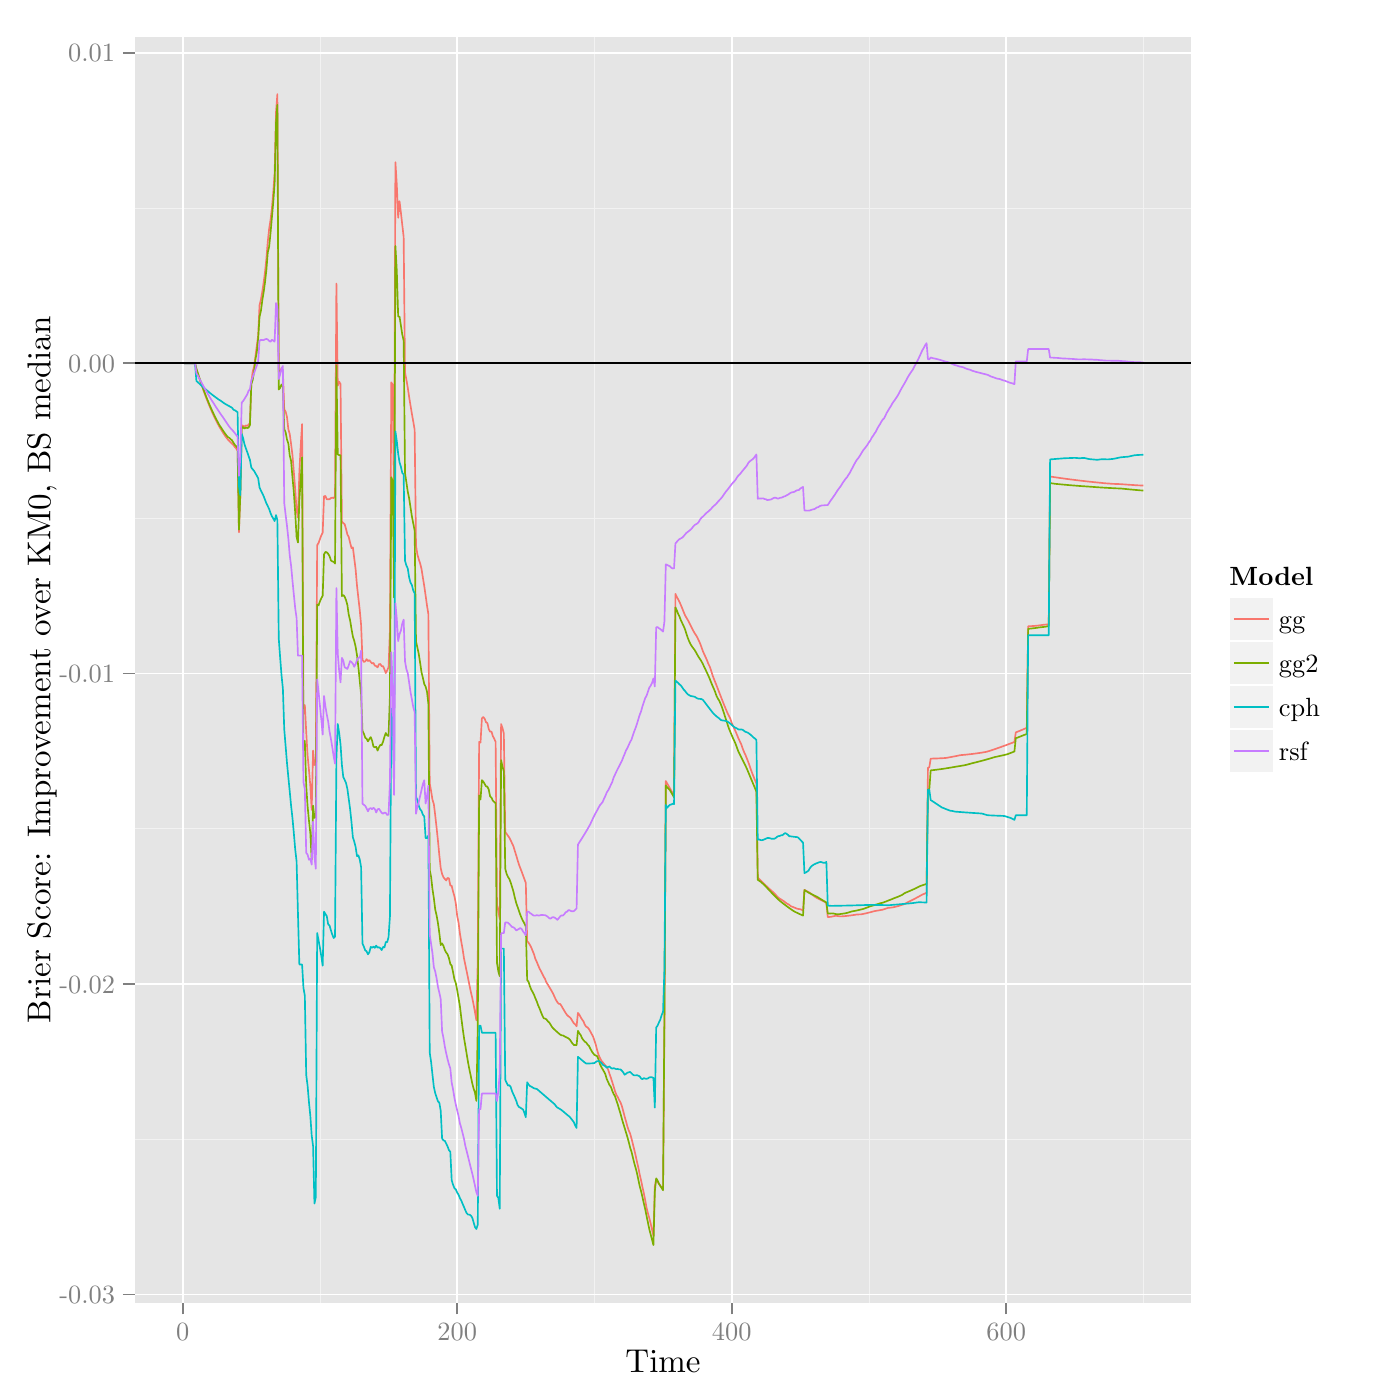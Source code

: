 % Created by tikzDevice version 0.8.1 on 2015-01-31 18:06:35
% !TEX encoding = UTF-8 Unicode
\documentclass[11pt]{memoir}
\nonstopmode

\usepackage{tikz}

\usepackage[active,tightpage,psfixbb]{preview}

\PreviewEnvironment{pgfpicture}

\setlength\PreviewBorder{0pt}

\usepackage{amsmath}
\newcommand{\SweaveOpts}[1]{}  % do not interfere with LaTeX
\newcommand{\SweaveInput}[1]{} % because they are not real TeX commands
\newcommand{\Sexpr}[1]{}       % will only be parsed by R


\usepackage{geometry}
\usepackage{amsmath}
\usepackage{lscape}
\geometry{verbose,tmargin=2.5cm,bmargin=2.5cm,lmargin=2.5cm,rmargin=2.5cm}


\begin{document}

\begin{tikzpicture}[x=1pt,y=1pt]
\definecolor{fillColor}{RGB}{255,255,255}
\path[use as bounding box,fill=fillColor,fill opacity=0.00] (0,0) rectangle (505.89,505.89);
\begin{scope}
\path[clip] (  0.00,  0.00) rectangle (505.89,505.89);
\definecolor{drawColor}{RGB}{255,255,255}
\definecolor{fillColor}{RGB}{255,255,255}

\path[draw=drawColor,line width= 0.6pt,line join=round,line cap=round,fill=fillColor] (  0.00,  0.00) rectangle (505.89,505.89);
\end{scope}
\begin{scope}
\path[clip] ( 48.65, 35.17) rectangle (430.54,492.64);
\definecolor{fillColor}{gray}{0.90}

\path[fill=fillColor] ( 48.65, 35.17) rectangle (430.54,492.64);
\definecolor{drawColor}{gray}{0.95}

\path[draw=drawColor,line width= 0.3pt,line join=round] ( 48.65, 94.23) --
	(430.54, 94.23);

\path[draw=drawColor,line width= 0.3pt,line join=round] ( 48.65,206.39) --
	(430.54,206.39);

\path[draw=drawColor,line width= 0.3pt,line join=round] ( 48.65,318.56) --
	(430.54,318.56);

\path[draw=drawColor,line width= 0.3pt,line join=round] ( 48.65,430.72) --
	(430.54,430.72);

\path[draw=drawColor,line width= 0.3pt,line join=round] (115.61, 35.17) --
	(115.61,492.64);

\path[draw=drawColor,line width= 0.3pt,line join=round] (214.80, 35.17) --
	(214.80,492.64);

\path[draw=drawColor,line width= 0.3pt,line join=round] (313.99, 35.17) --
	(313.99,492.64);

\path[draw=drawColor,line width= 0.3pt,line join=round] (413.18, 35.17) --
	(413.18,492.64);
\definecolor{drawColor}{RGB}{255,255,255}

\path[draw=drawColor,line width= 0.6pt,line join=round] ( 48.65, 38.14) --
	(430.54, 38.14);

\path[draw=drawColor,line width= 0.6pt,line join=round] ( 48.65,150.31) --
	(430.54,150.31);

\path[draw=drawColor,line width= 0.6pt,line join=round] ( 48.65,262.48) --
	(430.54,262.48);

\path[draw=drawColor,line width= 0.6pt,line join=round] ( 48.65,374.64) --
	(430.54,374.64);

\path[draw=drawColor,line width= 0.6pt,line join=round] ( 48.65,486.81) --
	(430.54,486.81);

\path[draw=drawColor,line width= 0.6pt,line join=round] ( 66.01, 35.17) --
	( 66.01,492.64);

\path[draw=drawColor,line width= 0.6pt,line join=round] (165.20, 35.17) --
	(165.20,492.64);

\path[draw=drawColor,line width= 0.6pt,line join=round] (264.39, 35.17) --
	(264.39,492.64);

\path[draw=drawColor,line width= 0.6pt,line join=round] (363.58, 35.17) --
	(363.58,492.64);
\definecolor{drawColor}{RGB}{248,118,109}

\path[draw=drawColor,line width= 0.6pt,line join=round] ( 66.51,374.64) --
	( 67.00,374.64) --
	( 67.50,374.64) --
	( 67.99,374.64) --
	( 68.49,374.64) --
	( 68.99,374.64) --
	( 69.48,374.64) --
	( 69.98,374.64) --
	( 70.47,374.64) --
	( 70.97,372.54) --
	( 71.47,370.96) --
	( 71.96,369.42) --
	( 72.46,367.91) --
	( 72.95,366.45) --
	( 73.45,365.03) --
	( 73.95,363.65) --
	( 74.44,362.33) --
	( 74.94,361.05) --
	( 75.43,359.82) --
	( 75.93,358.63) --
	( 76.43,357.46) --
	( 76.92,356.35) --
	( 77.42,355.30) --
	( 77.91,354.28) --
	( 78.41,353.30) --
	( 78.91,352.36) --
	( 79.40,351.46) --
	( 79.90,350.68) --
	( 80.39,349.84) --
	( 80.89,349.05) --
	( 81.39,348.33) --
	( 81.88,347.65) --
	( 82.38,347.02) --
	( 82.87,346.53) --
	( 83.37,346.00) --
	( 83.86,345.52) --
	( 84.36,345.08) --
	( 84.86,344.32) --
	( 85.35,343.82) --
	( 85.85,343.01) --
	( 86.34,313.56) --
	( 86.84,327.14) --
	( 87.34,352.24) --
	( 87.83,352.00) --
	( 88.33,351.75) --
	( 88.82,352.14) --
	( 89.32,351.99) --
	( 89.82,352.42) --
	( 90.31,353.02) --
	( 90.81,367.42) --
	( 91.30,371.58) --
	( 91.80,373.37) --
	( 92.30,377.02) --
	( 92.79,380.90) --
	( 93.29,384.64) --
	( 93.78,395.58) --
	( 94.28,397.61) --
	( 94.78,400.52) --
	( 95.27,403.79) --
	( 95.77,407.64) --
	( 96.26,412.41) --
	( 96.76,418.53) --
	( 97.26,423.25) --
	( 97.75,426.37) --
	( 98.25,430.63) --
	( 98.74,436.37) --
	( 99.24,443.32) --
	( 99.74,465.47) --
	(100.23,471.85) --
	(100.73,371.43) --
	(101.22,371.32) --
	(101.72,372.96) --
	(102.22,371.86) --
	(102.71,357.94) --
	(103.21,357.16) --
	(103.70,355.23) --
	(104.20,350.76) --
	(104.69,349.06) --
	(105.19,345.41) --
	(105.69,341.35) --
	(106.18,335.24) --
	(106.68,328.88) --
	(107.17,321.51) --
	(107.67,318.86) --
	(108.17,335.19) --
	(108.66,344.79) --
	(109.16,352.65) --
	(109.65,247.95) --
	(110.15,251.13) --
	(110.65,241.43) --
	(111.14,232.93) --
	(111.64,227.73) --
	(112.13,221.98) --
	(112.63,213.23) --
	(113.13,234.67) --
	(113.62,229.46) --
	(114.12,229.65) --
	(114.61,308.89) --
	(115.11,309.70) --
	(115.61,311.07) --
	(116.10,312.46) --
	(116.60,313.43) --
	(117.09,326.58) --
	(117.59,326.66) --
	(118.09,325.44) --
	(118.58,325.46) --
	(119.08,325.49) --
	(119.57,325.91) --
	(120.07,326.06) --
	(120.57,325.89) --
	(121.06,326.61) --
	(121.56,403.44) --
	(122.05,366.52) --
	(122.55,367.98) --
	(123.05,367.11) --
	(123.54,317.47) --
	(124.04,316.84) --
	(124.53,316.51) --
	(125.03,314.77) --
	(125.52,312.77) --
	(126.02,311.85) --
	(126.52,309.75) --
	(127.01,307.86) --
	(127.51,308.07) --
	(128.00,304.15) --
	(128.50,300.16) --
	(129.00,294.24) --
	(129.49,289.88) --
	(129.99,285.44) --
	(130.48,280.13) --
	(130.98,267.51) --
	(131.48,266.68) --
	(131.97,266.90) --
	(132.47,267.70) --
	(132.96,267.00) --
	(133.46,267.35) --
	(133.96,266.68) --
	(134.45,266.14) --
	(134.95,266.33) --
	(135.44,265.39) --
	(135.94,265.18) --
	(136.44,264.73) --
	(136.93,265.85) --
	(137.43,265.96) --
	(137.92,265.14) --
	(138.42,265.17) --
	(138.92,264.00) --
	(139.41,262.68) --
	(139.91,263.64) --
	(140.40,264.79) --
	(140.90,278.09) --
	(141.40,367.73) --
	(141.89,366.84) --
	(142.39,322.63) --
	(142.88,447.27) --
	(143.38,439.17) --
	(143.88,427.20) --
	(144.37,433.18) --
	(144.87,429.04) --
	(145.36,424.66) --
	(145.86,420.30) --
	(146.35,371.28) --
	(146.85,368.67) --
	(147.35,365.81) --
	(147.84,362.41) --
	(148.34,359.35) --
	(148.83,356.38) --
	(149.33,353.58) --
	(149.83,350.57) --
	(150.32,308.73) --
	(150.82,305.57) --
	(151.31,303.82) --
	(151.81,302.30) --
	(152.31,300.31) --
	(152.80,297.21) --
	(153.30,294.12) --
	(153.79,290.74) --
	(154.29,287.10) --
	(154.79,283.98) --
	(155.28,222.84) --
	(155.78,220.01) --
	(156.27,216.92) --
	(156.77,215.34) --
	(157.27,211.25) --
	(157.76,206.82) --
	(158.26,202.02) --
	(158.75,196.83) --
	(159.25,192.22) --
	(159.75,190.06) --
	(160.24,188.91) --
	(160.74,188.27) --
	(161.23,187.73) --
	(161.73,188.65) --
	(162.23,188.45) --
	(162.72,185.89) --
	(163.22,185.80) --
	(163.71,183.73) --
	(164.21,181.98) --
	(164.71,179.43) --
	(165.20,174.92) --
	(165.70,172.49) --
	(166.19,168.55) --
	(166.69,165.57) --
	(167.18,162.82) --
	(167.68,159.47) --
	(168.18,157.10) --
	(168.67,154.69) --
	(169.17,152.25) --
	(169.66,149.78) --
	(170.16,147.35) --
	(170.66,145.26) --
	(171.15,142.80) --
	(171.65,140.03) --
	(172.14,137.22) --
	(172.64,158.93) --
	(173.14,237.81) --
	(173.63,237.53) --
	(174.13,246.29) --
	(174.62,246.77) --
	(175.12,246.20) --
	(175.62,244.92) --
	(176.11,244.63) --
	(176.61,242.40) --
	(177.10,241.51) --
	(177.60,241.51) --
	(178.10,239.86) --
	(178.59,238.97) --
	(179.09,237.81) --
	(179.58,179.10) --
	(180.08,176.52) --
	(180.58,173.83) --
	(181.07,244.25) --
	(181.57,242.80) --
	(182.06,240.86) --
	(182.56,205.26) --
	(183.06,204.59) --
	(183.55,203.90) --
	(184.05,203.20) --
	(184.54,202.20) --
	(185.04,201.14) --
	(185.54,200.06) --
	(186.03,198.39) --
	(186.53,196.81) --
	(187.02,195.11) --
	(187.52,193.49) --
	(188.01,192.20) --
	(188.51,190.90) --
	(189.01,189.53) --
	(189.50,188.20) --
	(190.00,186.84) --
	(190.49,165.82) --
	(190.99,165.25) --
	(191.49,164.44) --
	(191.98,163.47) --
	(192.48,162.26) --
	(192.97,161.03) --
	(193.47,159.33) --
	(193.97,158.31) --
	(194.46,157.08) --
	(194.96,155.91) --
	(195.45,154.99) --
	(195.95,154.02) --
	(196.45,152.98) --
	(196.94,152.17) --
	(197.44,150.87) --
	(197.93,150.17) --
	(198.43,149.29) --
	(198.93,148.47) --
	(199.42,147.63) --
	(199.92,146.72) --
	(200.41,145.59) --
	(200.91,144.56) --
	(201.41,143.72) --
	(201.90,143.18) --
	(202.40,143.12) --
	(202.89,142.40) --
	(203.39,141.52) --
	(203.89,140.68) --
	(204.38,139.87) --
	(204.88,139.14) --
	(205.37,138.69) --
	(205.87,138.30) --
	(206.37,137.78) --
	(206.86,136.88) --
	(207.36,136.12) --
	(207.85,135.73) --
	(208.35,135.06) --
	(208.84,139.88) --
	(209.34,139.25) --
	(209.84,138.29) --
	(210.33,137.49) --
	(210.83,136.83) --
	(211.32,135.62) --
	(211.82,134.90) --
	(212.32,134.62) --
	(212.81,134.04) --
	(213.31,133.16) --
	(213.80,132.26) --
	(214.30,131.33) --
	(214.80,129.86) --
	(215.29,128.36) --
	(215.79,126.36) --
	(216.28,124.73) --
	(216.78,123.61) --
	(217.28,122.63) --
	(217.77,122.05) --
	(218.27,121.45) --
	(218.76,120.82) --
	(219.26,120.42) --
	(219.76,119.33) --
	(220.25,117.81) --
	(220.75,116.42) --
	(221.24,114.88) --
	(221.74,113.26) --
	(222.24,111.56) --
	(222.73,110.24) --
	(223.23,109.45) --
	(223.72,108.41) --
	(224.22,107.52) --
	(224.72,106.17) --
	(225.21,104.38) --
	(225.71,102.41) --
	(226.20,100.72) --
	(226.70, 98.86) --
	(227.20, 97.39) --
	(227.69, 96.26) --
	(228.19, 94.49) --
	(228.68, 92.50) --
	(229.18, 90.49) --
	(229.67, 88.42) --
	(230.17, 86.06) --
	(230.67, 83.97) --
	(231.16, 81.42) --
	(231.66, 79.30) --
	(232.15, 76.94) --
	(232.65, 74.71) --
	(233.15, 72.15) --
	(233.64, 69.40) --
	(234.14, 67.42) --
	(234.63, 65.69) --
	(235.13, 63.73) --
	(235.63, 61.47) --
	(236.12, 59.27) --
	(236.62, 77.19) --
	(237.11, 79.67) --
	(237.61, 78.87) --
	(238.11, 78.10) --
	(238.60, 77.43) --
	(239.10, 76.75) --
	(239.59, 76.04) --
	(240.09,134.70) --
	(240.59,223.66) --
	(241.08,222.79) --
	(241.58,221.92) --
	(242.07,221.05) --
	(242.57,220.17) --
	(243.07,219.30) --
	(243.56,218.46) --
	(244.06,291.27) --
	(244.55,290.23) --
	(245.05,289.31) --
	(245.55,288.36) --
	(246.04,287.22) --
	(246.54,286.01) --
	(247.03,284.77) --
	(247.53,283.56) --
	(248.02,282.70) --
	(248.52,281.88) --
	(249.02,280.92) --
	(249.51,279.95) --
	(250.01,278.98) --
	(250.50,278.00) --
	(251.00,277.11) --
	(251.50,276.36) --
	(251.99,275.51) --
	(252.49,274.45) --
	(252.98,273.38) --
	(253.48,272.02) --
	(253.98,270.59) --
	(254.47,269.50) --
	(254.97,268.41) --
	(255.46,267.32) --
	(255.96,266.01) --
	(256.46,265.01) --
	(256.95,263.64) --
	(257.45,261.97) --
	(257.94,260.67) --
	(258.44,259.41) --
	(258.94,258.15) --
	(259.43,256.87) --
	(259.93,255.60) --
	(260.42,254.32) --
	(260.92,253.03) --
	(261.42,251.74) --
	(261.91,250.53) --
	(262.41,249.35) --
	(262.90,248.16) --
	(263.40,247.18) --
	(263.90,246.17) --
	(264.39,244.66) --
	(264.89,243.59) --
	(265.38,242.51) --
	(265.88,241.42) --
	(266.38,240.17) --
	(266.87,238.99) --
	(267.37,237.94) --
	(267.86,236.88) --
	(268.36,235.45) --
	(268.85,234.18) --
	(269.35,233.12) --
	(269.85,231.88) --
	(270.34,230.63) --
	(270.84,229.28) --
	(271.33,227.80) --
	(271.83,226.43) --
	(272.33,225.18) --
	(272.82,223.98) --
	(273.32,222.77) --
	(273.81,188.77) --
	(274.31,188.25) --
	(274.81,187.81) --
	(275.30,187.32) --
	(275.80,186.80) --
	(276.29,186.32) --
	(276.79,185.84) --
	(277.29,185.38) --
	(277.78,184.92) --
	(278.28,184.46) --
	(278.77,184.01) --
	(279.27,183.57) --
	(279.77,183.13) --
	(280.26,182.58) --
	(280.76,182.03) --
	(281.25,181.50) --
	(281.75,181.18) --
	(282.25,180.86) --
	(282.74,180.54) --
	(283.24,180.23) --
	(283.73,179.84) --
	(284.23,179.46) --
	(284.73,179.20) --
	(285.22,178.91) --
	(285.72,178.46) --
	(286.21,178.26) --
	(286.71,178.07) --
	(287.21,177.87) --
	(287.70,177.67) --
	(288.20,177.48) --
	(288.69,177.42) --
	(289.19,177.34) --
	(289.68,177.13) --
	(290.18,176.92) --
	(290.68,184.33) --
	(291.17,184.07) --
	(291.67,183.81) --
	(292.16,183.56) --
	(292.66,183.24) --
	(293.16,182.86) --
	(293.65,182.49) --
	(294.15,182.12) --
	(294.64,181.75) --
	(295.14,181.43) --
	(295.64,181.18) --
	(296.13,180.94) --
	(296.63,180.69) --
	(297.12,180.45) --
	(297.62,180.21) --
	(298.12,179.92) --
	(298.61,179.63) --
	(299.11,174.55) --
	(299.60,174.55) --
	(300.10,174.58) --
	(300.60,174.68) --
	(301.09,174.79) --
	(301.59,174.90) --
	(302.08,174.99) --
	(302.58,174.90) --
	(303.08,174.82) --
	(303.57,174.74) --
	(304.07,174.75) --
	(304.56,174.79) --
	(305.06,174.83) --
	(305.56,174.88) --
	(306.05,174.93) --
	(306.55,174.99) --
	(307.04,175.05) --
	(307.54,175.12) --
	(308.04,175.19) --
	(308.53,175.26) --
	(309.03,175.33) --
	(309.52,175.42) --
	(310.02,175.44) --
	(310.51,175.47) --
	(311.01,175.49) --
	(311.51,175.55) --
	(312.00,175.66) --
	(312.50,175.77) --
	(312.99,175.88) --
	(313.49,176.00) --
	(313.99,176.13) --
	(314.48,176.25) --
	(314.98,176.38) --
	(315.47,176.52) --
	(315.97,176.66) --
	(316.47,176.74) --
	(316.96,176.82) --
	(317.46,176.90) --
	(317.95,176.99) --
	(318.45,177.08) --
	(318.95,177.17) --
	(319.44,177.32) --
	(319.94,177.49) --
	(320.43,177.66) --
	(320.93,177.82) --
	(321.43,177.87) --
	(321.92,177.93) --
	(322.42,177.99) --
	(322.91,178.07) --
	(323.41,178.20) --
	(323.91,178.32) --
	(324.40,178.45) --
	(324.90,178.58) --
	(325.39,178.73) --
	(325.89,178.90) --
	(326.39,179.06) --
	(326.88,179.23) --
	(327.38,179.49) --
	(327.87,179.79) --
	(328.37,180.03) --
	(328.87,180.27) --
	(329.36,180.52) --
	(329.86,180.77) --
	(330.35,181.03) --
	(330.85,181.29) --
	(331.34,181.56) --
	(331.84,181.83) --
	(332.34,182.10) --
	(332.83,182.38) --
	(333.33,182.64) --
	(333.82,182.84) --
	(334.32,183.06) --
	(334.82,183.29) --
	(335.31,228.42) --
	(335.81,228.67) --
	(336.30,231.76) --
	(336.80,231.77) --
	(337.30,231.78) --
	(337.79,231.79) --
	(338.29,231.81) --
	(338.78,231.83) --
	(339.28,231.85) --
	(339.78,231.88) --
	(340.27,231.90) --
	(340.77,231.93) --
	(341.26,231.96) --
	(341.76,232.00) --
	(342.26,232.08) --
	(342.75,232.17) --
	(343.25,232.26) --
	(343.74,232.35) --
	(344.24,232.45) --
	(344.74,232.54) --
	(345.23,232.64) --
	(345.73,232.74) --
	(346.22,232.84) --
	(346.72,232.95) --
	(347.22,233.03) --
	(347.71,233.07) --
	(348.21,233.12) --
	(348.70,233.16) --
	(349.20,233.21) --
	(349.70,233.26) --
	(350.19,233.32) --
	(350.69,233.37) --
	(351.18,233.43) --
	(351.68,233.49) --
	(352.17,233.56) --
	(352.67,233.62) --
	(353.17,233.69) --
	(353.66,233.76) --
	(354.16,233.84) --
	(354.65,233.91) --
	(355.15,233.99) --
	(355.65,234.08) --
	(356.14,234.16) --
	(356.64,234.27) --
	(357.13,234.42) --
	(357.63,234.58) --
	(358.13,234.75) --
	(358.62,234.91) --
	(359.12,235.07) --
	(359.61,235.24) --
	(360.11,235.41) --
	(360.61,235.58) --
	(361.10,235.75) --
	(361.60,235.93) --
	(362.09,236.11) --
	(362.59,236.29) --
	(363.09,236.47) --
	(363.58,236.65) --
	(364.08,236.84) --
	(364.57,237.02) --
	(365.07,237.21) --
	(365.57,237.40) --
	(366.06,237.58) --
	(366.56,237.75) --
	(367.05,241.23) --
	(367.55,241.43) --
	(368.05,241.63) --
	(368.54,241.83) --
	(369.04,242.04) --
	(369.53,242.25) --
	(370.03,242.46) --
	(370.53,242.67) --
	(371.02,242.88) --
	(371.52,279.56) --
	(372.01,279.59) --
	(372.51,279.62) --
	(373.00,279.66) --
	(373.50,279.69) --
	(374.00,279.73) --
	(374.49,279.77) --
	(374.99,279.83) --
	(375.48,279.90) --
	(375.98,279.97) --
	(376.48,280.04) --
	(376.97,280.11) --
	(377.47,280.16) --
	(377.96,280.21) --
	(378.46,280.26) --
	(378.96,280.31) --
	(379.45,333.70) --
	(379.95,333.62) --
	(380.44,333.55) --
	(380.94,333.47) --
	(381.44,333.40) --
	(381.93,333.33) --
	(382.43,333.26) --
	(382.92,333.18) --
	(383.42,333.11) --
	(383.92,333.05) --
	(384.41,332.98) --
	(384.91,332.91) --
	(385.40,332.84) --
	(385.90,332.77) --
	(386.40,332.71) --
	(386.89,332.64) --
	(387.39,332.58) --
	(387.88,332.52) --
	(388.38,332.45) --
	(388.88,332.39) --
	(389.37,332.33) --
	(389.87,332.27) --
	(390.36,332.21) --
	(390.86,332.15) --
	(391.36,332.10) --
	(391.85,332.04) --
	(392.35,331.98) --
	(392.84,331.93) --
	(393.34,331.87) --
	(393.83,331.82) --
	(394.33,331.77) --
	(394.83,331.71) --
	(395.32,331.66) --
	(395.82,331.61) --
	(396.31,331.56) --
	(396.81,331.51) --
	(397.31,331.46) --
	(397.80,331.42) --
	(398.30,331.36) --
	(398.79,331.30) --
	(399.29,331.25) --
	(399.79,331.22) --
	(400.28,331.19) --
	(400.78,331.16) --
	(401.27,331.11) --
	(401.77,331.06) --
	(402.27,331.04) --
	(402.76,331.02) --
	(403.26,331.00) --
	(403.75,330.98) --
	(404.25,330.97) --
	(404.75,330.95) --
	(405.24,330.92) --
	(405.74,330.88) --
	(406.23,330.85) --
	(406.73,330.81) --
	(407.23,330.77) --
	(407.72,330.74) --
	(408.22,330.70) --
	(408.71,330.67) --
	(409.21,330.64) --
	(409.71,330.61) --
	(410.20,330.57) --
	(410.70,330.54) --
	(411.19,330.51) --
	(411.69,330.49) --
	(412.19,330.46) --
	(412.68,330.45) --
	(413.18,330.45);
\definecolor{drawColor}{RGB}{124,174,0}

\path[draw=drawColor,line width= 0.6pt,line join=round] ( 66.51,374.64) --
	( 67.00,374.64) --
	( 67.50,374.64) --
	( 67.99,374.64) --
	( 68.49,374.64) --
	( 68.99,374.64) --
	( 69.48,374.64) --
	( 69.98,374.64) --
	( 70.47,374.64) --
	( 70.97,372.66) --
	( 71.47,371.12) --
	( 71.96,369.62) --
	( 72.46,368.16) --
	( 72.95,366.74) --
	( 73.45,365.36) --
	( 73.95,364.03) --
	( 74.44,362.74) --
	( 74.94,361.49) --
	( 75.43,360.28) --
	( 75.93,359.11) --
	( 76.43,357.98) --
	( 76.92,356.90) --
	( 77.42,355.87) --
	( 77.91,354.87) --
	( 78.41,353.90) --
	( 78.91,352.96) --
	( 79.40,352.05) --
	( 79.90,351.36) --
	( 80.39,350.59) --
	( 80.89,349.85) --
	( 81.39,349.14) --
	( 81.88,348.48) --
	( 82.38,347.91) --
	( 82.87,347.67) --
	( 83.37,347.18) --
	( 83.86,346.73) --
	( 84.36,345.89) --
	( 84.86,345.13) --
	( 85.35,344.62) --
	( 85.85,344.11) --
	( 86.34,314.51) --
	( 86.84,327.21) --
	( 87.34,351.52) --
	( 87.83,351.51) --
	( 88.33,351.02) --
	( 88.82,351.35) --
	( 89.32,351.23) --
	( 89.82,351.35) --
	( 90.31,352.28) --
	( 90.81,367.07) --
	( 91.30,368.54) --
	( 91.80,371.50) --
	( 92.30,376.03) --
	( 92.79,378.56) --
	( 93.29,383.51) --
	( 93.78,391.39) --
	( 94.28,393.51) --
	( 94.78,397.33) --
	( 95.27,400.30) --
	( 95.77,403.92) --
	( 96.26,408.38) --
	( 96.76,414.65) --
	( 97.26,416.78) --
	( 97.75,421.60) --
	( 98.25,427.26) --
	( 98.74,432.78) --
	( 99.24,439.60) --
	( 99.74,461.59) --
	(100.23,468.01) --
	(100.73,365.13) --
	(101.22,365.71) --
	(101.72,366.95) --
	(102.22,366.11) --
	(102.71,350.80) --
	(103.21,349.72) --
	(103.70,347.08) --
	(104.20,345.59) --
	(104.69,341.35) --
	(105.19,339.26) --
	(105.69,333.38) --
	(106.18,328.00) --
	(106.68,320.50) --
	(107.17,311.88) --
	(107.67,309.84) --
	(108.17,325.07) --
	(108.66,332.54) --
	(109.16,340.65) --
	(109.65,234.81) --
	(110.15,238.21) --
	(110.65,221.97) --
	(111.14,214.66) --
	(111.64,209.42) --
	(112.13,204.87) --
	(112.63,195.24) --
	(113.13,214.77) --
	(113.62,210.36) --
	(114.12,210.61) --
	(114.61,287.43) --
	(115.11,287.12) --
	(115.61,288.60) --
	(116.10,289.72) --
	(116.60,290.61) --
	(117.09,305.55) --
	(117.59,306.44) --
	(118.09,306.30) --
	(118.58,305.76) --
	(119.08,304.91) --
	(119.57,303.40) --
	(120.07,303.00) --
	(120.57,302.91) --
	(121.06,302.24) --
	(121.56,373.84) --
	(122.05,341.65) --
	(122.55,341.45) --
	(123.05,341.38) --
	(123.54,290.49) --
	(124.04,290.85) --
	(124.53,290.31) --
	(125.03,289.04) --
	(125.52,287.30) --
	(126.02,283.72) --
	(126.52,281.70) --
	(127.01,278.64) --
	(127.51,275.89) --
	(128.00,274.35) --
	(128.50,272.21) --
	(129.00,269.11) --
	(129.49,264.90) --
	(129.99,259.93) --
	(130.48,255.05) --
	(130.98,241.70) --
	(131.48,240.79) --
	(131.97,239.29) --
	(132.47,238.95) --
	(132.96,237.98) --
	(133.46,238.83) --
	(133.96,239.54) --
	(134.45,238.28) --
	(134.95,236.11) --
	(135.44,235.83) --
	(135.94,236.04) --
	(136.44,234.65) --
	(136.93,235.88) --
	(137.43,236.70) --
	(137.92,236.64) --
	(138.42,237.87) --
	(138.92,239.69) --
	(139.41,241.01) --
	(139.91,240.14) --
	(140.40,239.94) --
	(140.90,254.53) --
	(141.40,333.43) --
	(141.89,332.07) --
	(142.39,289.94) --
	(142.88,417.01) --
	(143.38,408.03) --
	(143.88,391.53) --
	(144.37,391.46) --
	(144.87,388.23) --
	(145.36,385.01) --
	(145.86,382.77) --
	(146.35,334.93) --
	(146.85,331.59) --
	(147.35,328.18) --
	(147.84,325.84) --
	(148.34,322.52) --
	(148.83,319.34) --
	(149.33,316.73) --
	(149.83,314.17) --
	(150.32,274.13) --
	(150.82,271.90) --
	(151.31,269.60) --
	(151.81,266.41) --
	(152.31,262.98) --
	(152.80,260.99) --
	(153.30,258.75) --
	(153.79,257.79) --
	(154.29,255.97) --
	(154.79,251.52) --
	(155.28,191.48) --
	(155.78,189.01) --
	(156.27,184.62) --
	(156.77,181.33) --
	(157.27,177.22) --
	(157.76,175.12) --
	(158.26,172.29) --
	(158.75,168.74) --
	(159.25,164.38) --
	(159.75,164.98) --
	(160.24,164.09) --
	(160.74,162.61) --
	(161.23,161.69) --
	(161.73,161.02) --
	(162.23,159.65) --
	(162.72,157.56) --
	(163.22,156.94) --
	(163.71,154.58) --
	(164.21,152.00) --
	(164.71,150.63) --
	(165.20,148.09) --
	(165.70,145.22) --
	(166.19,142.25) --
	(166.69,138.12) --
	(167.18,134.32) --
	(167.68,130.77) --
	(168.18,127.80) --
	(168.67,124.79) --
	(169.17,121.75) --
	(169.66,119.26) --
	(170.16,116.84) --
	(170.66,114.38) --
	(171.15,112.48) --
	(171.65,110.95) --
	(172.14,108.06) --
	(172.64,134.86) --
	(173.14,218.47) --
	(173.63,216.97) --
	(174.13,223.97) --
	(174.62,223.46) --
	(175.12,222.63) --
	(175.62,221.72) --
	(176.11,221.65) --
	(176.61,220.56) --
	(177.10,218.11) --
	(177.60,217.63) --
	(178.10,216.56) --
	(178.59,216.11) --
	(179.09,215.65) --
	(179.58,157.99) --
	(180.08,154.81) --
	(180.58,153.13) --
	(181.07,231.23) --
	(181.57,228.84) --
	(182.06,227.17) --
	(182.56,192.01) --
	(183.06,190.12) --
	(183.55,189.04) --
	(184.05,188.26) --
	(184.54,186.96) --
	(185.04,185.36) --
	(185.54,183.68) --
	(186.03,181.52) --
	(186.53,179.63) --
	(187.02,178.21) --
	(187.52,176.78) --
	(188.01,175.33) --
	(188.51,174.09) --
	(189.01,173.06) --
	(189.50,172.19) --
	(190.00,171.14) --
	(190.49,151.79) --
	(190.99,151.11) --
	(191.49,149.50) --
	(191.98,148.26) --
	(192.48,147.40) --
	(192.97,146.43) --
	(193.47,145.14) --
	(193.97,144.00) --
	(194.46,142.61) --
	(194.96,141.49) --
	(195.45,140.22) --
	(195.95,138.97) --
	(196.45,137.96) --
	(196.94,137.83) --
	(197.44,137.57) --
	(197.93,136.87) --
	(198.43,136.43) --
	(198.93,135.68) --
	(199.42,134.87) --
	(199.92,134.26) --
	(200.41,133.80) --
	(200.91,133.35) --
	(201.41,132.90) --
	(201.90,132.47) --
	(202.40,132.04) --
	(202.89,131.79) --
	(203.39,131.73) --
	(203.89,131.46) --
	(204.38,131.20) --
	(204.88,130.94) --
	(205.37,130.69) --
	(205.87,130.27) --
	(206.37,129.55) --
	(206.86,128.83) --
	(207.36,128.30) --
	(207.85,128.25) --
	(208.35,128.21) --
	(208.84,133.41) --
	(209.34,132.49) --
	(209.84,131.87) --
	(210.33,130.73) --
	(210.83,130.04) --
	(211.32,129.48) --
	(211.82,129.16) --
	(212.32,128.43) --
	(212.81,127.97) --
	(213.31,126.98) --
	(213.80,126.05) --
	(214.30,125.31) --
	(214.80,124.72) --
	(215.29,124.49) --
	(215.79,124.23) --
	(216.28,123.06) --
	(216.78,121.41) --
	(217.28,120.35) --
	(217.77,119.51) --
	(218.27,118.64) --
	(218.76,117.65) --
	(219.26,115.96) --
	(219.76,114.88) --
	(220.25,113.79) --
	(220.75,113.14) --
	(221.24,111.72) --
	(221.74,110.56) --
	(222.24,109.76) --
	(222.73,108.26) --
	(223.23,106.80) --
	(223.72,105.08) --
	(224.22,103.45) --
	(224.72,101.58) --
	(225.21, 99.92) --
	(225.71, 98.32) --
	(226.20, 96.70) --
	(226.70, 95.05) --
	(227.20, 93.20) --
	(227.69, 91.25) --
	(228.19, 89.70) --
	(228.68, 87.68) --
	(229.18, 85.64) --
	(229.67, 83.92) --
	(230.17, 81.99) --
	(230.67, 79.58) --
	(231.16, 77.25) --
	(231.66, 75.42) --
	(232.15, 73.32) --
	(232.65, 71.04) --
	(233.15, 68.95) --
	(233.64, 66.43) --
	(234.14, 64.06) --
	(234.63, 61.69) --
	(235.13, 59.77) --
	(235.63, 57.88) --
	(236.12, 55.97) --
	(236.62, 75.41) --
	(237.11, 80.10) --
	(237.61, 79.32) --
	(238.11, 78.16) --
	(238.60, 77.38) --
	(239.10, 76.59) --
	(239.59, 75.80) --
	(240.09,139.67) --
	(240.59,222.06) --
	(241.08,221.39) --
	(241.58,220.88) --
	(242.07,220.36) --
	(242.57,219.50) --
	(243.07,218.64) --
	(243.56,217.78) --
	(244.06,286.41) --
	(244.55,285.37) --
	(245.05,284.04) --
	(245.55,283.05) --
	(246.04,281.73) --
	(246.54,280.69) --
	(247.03,279.68) --
	(247.53,278.47) --
	(248.02,276.95) --
	(248.52,275.42) --
	(249.02,274.17) --
	(249.51,273.13) --
	(250.01,272.35) --
	(250.50,271.67) --
	(251.00,271.00) --
	(251.50,270.15) --
	(251.99,269.26) --
	(252.49,268.39) --
	(252.98,267.68) --
	(253.48,266.90) --
	(253.98,265.93) --
	(254.47,264.89) --
	(254.97,263.85) --
	(255.46,262.80) --
	(255.96,261.75) --
	(256.46,260.60) --
	(256.95,259.31) --
	(257.45,258.11) --
	(257.94,257.02) --
	(258.44,255.78) --
	(258.94,254.35) --
	(259.43,253.39) --
	(259.93,252.62) --
	(260.42,251.50) --
	(260.92,250.25) --
	(261.42,248.73) --
	(261.91,247.21) --
	(262.41,245.68) --
	(262.90,244.15) --
	(263.40,242.62) --
	(263.90,241.43) --
	(264.39,240.26) --
	(264.89,239.09) --
	(265.38,238.05) --
	(265.88,236.92) --
	(266.38,235.46) --
	(266.87,234.17) --
	(267.37,233.19) --
	(267.86,232.21) --
	(268.36,231.22) --
	(268.85,230.23) --
	(269.35,229.23) --
	(269.85,228.18) --
	(270.34,227.00) --
	(270.84,225.81) --
	(271.33,224.62) --
	(271.83,223.43) --
	(272.33,222.23) --
	(272.82,221.03) --
	(273.32,219.82) --
	(273.81,187.97) --
	(274.31,187.65) --
	(274.81,187.32) --
	(275.30,186.87) --
	(275.80,186.45) --
	(276.29,186.02) --
	(276.79,185.47) --
	(277.29,184.93) --
	(277.78,184.40) --
	(278.28,183.88) --
	(278.77,183.36) --
	(279.27,182.85) --
	(279.77,182.35) --
	(280.26,181.85) --
	(280.76,181.36) --
	(281.25,180.87) --
	(281.75,180.40) --
	(282.25,180.00) --
	(282.74,179.61) --
	(283.24,179.23) --
	(283.73,178.85) --
	(284.23,178.48) --
	(284.73,178.11) --
	(285.22,177.75) --
	(285.72,177.40) --
	(286.21,177.05) --
	(286.71,176.71) --
	(287.21,176.43) --
	(287.70,176.19) --
	(288.20,175.95) --
	(288.69,175.72) --
	(289.19,175.49) --
	(289.68,175.27) --
	(290.18,175.05) --
	(290.68,184.28) --
	(291.17,183.96) --
	(291.67,183.64) --
	(292.16,183.34) --
	(292.66,183.08) --
	(293.16,182.83) --
	(293.65,182.59) --
	(294.15,182.35) --
	(294.64,182.11) --
	(295.14,181.88) --
	(295.64,181.57) --
	(296.13,181.26) --
	(296.63,180.96) --
	(297.12,180.66) --
	(297.62,180.36) --
	(298.12,180.07) --
	(298.61,179.78) --
	(299.11,175.83) --
	(299.60,175.80) --
	(300.10,175.81) --
	(300.60,175.83) --
	(301.09,175.81) --
	(301.59,175.69) --
	(302.08,175.58) --
	(302.58,175.52) --
	(303.08,175.54) --
	(303.57,175.59) --
	(304.07,175.66) --
	(304.56,175.74) --
	(305.06,175.81) --
	(305.56,175.89) --
	(306.05,176.00) --
	(306.55,176.15) --
	(307.04,176.31) --
	(307.54,176.47) --
	(308.04,176.59) --
	(308.53,176.68) --
	(309.03,176.76) --
	(309.52,176.86) --
	(310.02,176.98) --
	(310.51,177.09) --
	(311.01,177.22) --
	(311.51,177.34) --
	(312.00,177.47) --
	(312.50,177.64) --
	(312.99,177.83) --
	(313.49,178.02) --
	(313.99,178.21) --
	(314.48,178.41) --
	(314.98,178.55) --
	(315.47,178.69) --
	(315.97,178.83) --
	(316.47,178.98) --
	(316.96,179.14) --
	(317.46,179.30) --
	(317.95,179.47) --
	(318.45,179.59) --
	(318.95,179.68) --
	(319.44,179.87) --
	(319.94,180.06) --
	(320.43,180.26) --
	(320.93,180.46) --
	(321.43,180.64) --
	(321.92,180.83) --
	(322.42,181.04) --
	(322.91,181.25) --
	(323.41,181.44) --
	(323.91,181.62) --
	(324.40,181.82) --
	(324.90,182.03) --
	(325.39,182.25) --
	(325.89,182.47) --
	(326.39,182.81) --
	(326.88,183.15) --
	(327.38,183.37) --
	(327.87,183.58) --
	(328.37,183.78) --
	(328.87,184.00) --
	(329.36,184.21) --
	(329.86,184.43) --
	(330.35,184.66) --
	(330.85,184.89) --
	(331.34,185.13) --
	(331.84,185.39) --
	(332.34,185.66) --
	(332.83,185.84) --
	(333.33,186.00) --
	(333.82,186.16) --
	(334.32,186.33) --
	(334.82,186.50) --
	(335.31,220.55) --
	(335.81,220.73) --
	(336.30,227.51) --
	(336.80,227.57) --
	(337.30,227.62) --
	(337.79,227.68) --
	(338.29,227.74) --
	(338.78,227.81) --
	(339.28,227.87) --
	(339.78,227.94) --
	(340.27,228.01) --
	(340.77,228.08) --
	(341.26,228.15) --
	(341.76,228.23) --
	(342.26,228.31) --
	(342.75,228.39) --
	(343.25,228.47) --
	(343.74,228.56) --
	(344.24,228.64) --
	(344.74,228.73) --
	(345.23,228.82) --
	(345.73,228.90) --
	(346.22,228.98) --
	(346.72,229.06) --
	(347.22,229.15) --
	(347.71,229.23) --
	(348.21,229.31) --
	(348.70,229.40) --
	(349.20,229.52) --
	(349.70,229.65) --
	(350.19,229.79) --
	(350.69,229.92) --
	(351.18,230.06) --
	(351.68,230.19) --
	(352.17,230.31) --
	(352.67,230.43) --
	(353.17,230.56) --
	(353.66,230.69) --
	(354.16,230.81) --
	(354.65,230.94) --
	(355.15,231.08) --
	(355.65,231.21) --
	(356.14,231.35) --
	(356.64,231.49) --
	(357.13,231.63) --
	(357.63,231.77) --
	(358.13,231.92) --
	(358.62,232.07) --
	(359.12,232.22) --
	(359.61,232.36) --
	(360.11,232.46) --
	(360.61,232.56) --
	(361.10,232.67) --
	(361.60,232.78) --
	(362.09,232.89) --
	(362.59,233.00) --
	(363.09,233.12) --
	(363.58,233.24) --
	(364.08,233.38) --
	(364.57,233.57) --
	(365.07,233.76) --
	(365.57,233.95) --
	(366.06,234.14) --
	(366.56,234.34) --
	(367.05,239.15) --
	(367.55,239.30) --
	(368.05,239.50) --
	(368.54,239.69) --
	(369.04,239.89) --
	(369.53,240.09) --
	(370.03,240.29) --
	(370.53,240.46) --
	(371.02,240.63) --
	(371.52,278.65) --
	(372.01,278.70) --
	(372.51,278.76) --
	(373.00,278.82) --
	(373.50,278.87) --
	(374.00,278.93) --
	(374.49,279.01) --
	(374.99,279.08) --
	(375.48,279.16) --
	(375.98,279.22) --
	(376.48,279.27) --
	(376.97,279.33) --
	(377.47,279.38) --
	(377.96,279.46) --
	(378.46,279.55) --
	(378.96,279.66) --
	(379.45,331.32) --
	(379.95,331.25) --
	(380.44,331.18) --
	(380.94,331.11) --
	(381.44,331.04) --
	(381.93,330.99) --
	(382.43,330.95) --
	(382.92,330.90) --
	(383.42,330.85) --
	(383.92,330.80) --
	(384.41,330.76) --
	(384.91,330.71) --
	(385.40,330.67) --
	(385.90,330.62) --
	(386.40,330.58) --
	(386.89,330.54) --
	(387.39,330.50) --
	(387.88,330.46) --
	(388.38,330.42) --
	(388.88,330.38) --
	(389.37,330.34) --
	(389.87,330.30) --
	(390.36,330.26) --
	(390.86,330.23) --
	(391.36,330.19) --
	(391.85,330.16) --
	(392.35,330.12) --
	(392.84,330.09) --
	(393.34,330.06) --
	(393.83,330.02) --
	(394.33,329.98) --
	(394.83,329.95) --
	(395.32,329.91) --
	(395.82,329.88) --
	(396.31,329.84) --
	(396.81,329.81) --
	(397.31,329.77) --
	(397.80,329.74) --
	(398.30,329.71) --
	(398.79,329.68) --
	(399.29,329.65) --
	(399.79,329.62) --
	(400.28,329.59) --
	(400.78,329.56) --
	(401.27,329.53) --
	(401.77,329.51) --
	(402.27,329.48) --
	(402.76,329.45) --
	(403.26,329.43) --
	(403.75,329.41) --
	(404.25,329.38) --
	(404.75,329.36) --
	(405.24,329.34) --
	(405.74,329.29) --
	(406.23,329.24) --
	(406.73,329.19) --
	(407.23,329.14) --
	(407.72,329.09) --
	(408.22,329.04) --
	(408.71,329.00) --
	(409.21,328.95) --
	(409.71,328.91) --
	(410.20,328.86) --
	(410.70,328.82) --
	(411.19,328.78) --
	(411.69,328.73) --
	(412.19,328.69) --
	(412.68,328.65) --
	(413.18,328.62);
\definecolor{drawColor}{RGB}{0,191,196}

\path[draw=drawColor,line width= 0.6pt,line join=round] ( 66.51,374.64) --
	( 67.00,374.64) --
	( 67.50,374.64) --
	( 67.99,374.64) --
	( 68.49,374.64) --
	( 68.99,374.64) --
	( 69.48,374.64) --
	( 69.98,374.64) --
	( 70.47,374.64) --
	( 70.97,368.26) --
	( 71.47,367.79) --
	( 71.96,367.33) --
	( 72.46,366.88) --
	( 72.95,366.41) --
	( 73.45,365.95) --
	( 73.95,365.52) --
	( 74.44,365.09) --
	( 74.94,364.69) --
	( 75.43,364.26) --
	( 75.93,363.84) --
	( 76.43,363.45) --
	( 76.92,363.08) --
	( 77.42,362.68) --
	( 77.91,362.34) --
	( 78.41,361.97) --
	( 78.91,361.58) --
	( 79.40,361.29) --
	( 79.90,360.98) --
	( 80.39,360.60) --
	( 80.89,360.26) --
	( 81.39,359.93) --
	( 81.88,359.64) --
	( 82.38,359.37) --
	( 82.87,359.10) --
	( 83.37,358.81) --
	( 83.86,358.54) --
	( 84.36,357.84) --
	( 84.86,357.62) --
	( 85.35,357.30) --
	( 85.85,356.94) --
	( 86.34,330.23) --
	( 86.84,327.00) --
	( 87.34,349.15) --
	( 87.83,347.68) --
	( 88.33,345.38) --
	( 88.82,343.96) --
	( 89.32,342.58) --
	( 89.82,341.09) --
	( 90.31,339.72) --
	( 90.81,336.94) --
	( 91.30,336.31) --
	( 91.80,335.77) --
	( 92.30,334.82) --
	( 92.79,334.03) --
	( 93.29,333.08) --
	( 93.78,329.73) --
	( 94.28,328.59) --
	( 94.78,327.63) --
	( 95.27,326.58) --
	( 95.77,325.29) --
	( 96.26,323.99) --
	( 96.76,322.99) --
	( 97.26,321.94) --
	( 97.75,320.50) --
	( 98.25,319.34) --
	( 98.74,318.53) --
	( 99.24,317.59) --
	( 99.74,319.75) --
	(100.23,317.91) --
	(100.73,275.13) --
	(101.22,268.44) --
	(101.72,261.95) --
	(102.22,257.05) --
	(102.71,242.36) --
	(103.21,236.27) --
	(103.70,230.24) --
	(104.20,224.97) --
	(104.69,219.97) --
	(105.19,214.71) --
	(105.69,210.20) --
	(106.18,204.80) --
	(106.68,198.93) --
	(107.17,194.65) --
	(107.67,175.56) --
	(108.17,157.38) --
	(108.66,157.38) --
	(109.16,157.38) --
	(109.65,148.93) --
	(110.15,146.09) --
	(110.65,117.50) --
	(111.14,113.60) --
	(111.64,107.60) --
	(112.13,102.79) --
	(112.63, 95.59) --
	(113.13, 91.77) --
	(113.62, 70.99) --
	(114.12, 73.34) --
	(114.61,168.74) --
	(115.11,166.11) --
	(115.61,163.35) --
	(116.10,160.39) --
	(116.60,156.94) --
	(117.09,176.45) --
	(117.59,175.62) --
	(118.09,174.84) --
	(118.58,171.88) --
	(119.08,171.45) --
	(119.57,169.72) --
	(120.07,168.20) --
	(120.57,166.96) --
	(121.06,167.40) --
	(121.56,231.89) --
	(122.05,244.27) --
	(122.55,241.10) --
	(123.05,236.92) --
	(123.54,229.53) --
	(124.04,225.12) --
	(124.53,224.09) --
	(125.03,222.97) --
	(125.52,220.86) --
	(126.02,217.18) --
	(126.52,213.44) --
	(127.01,208.82) --
	(127.51,203.26) --
	(128.00,201.80) --
	(128.50,199.83) --
	(129.00,196.51) --
	(129.49,196.79) --
	(129.99,195.37) --
	(130.48,192.57) --
	(130.98,164.93) --
	(131.48,163.82) --
	(131.97,162.46) --
	(132.47,162.14) --
	(132.96,161.03) --
	(133.46,161.79) --
	(133.96,163.74) --
	(134.45,163.40) --
	(134.95,163.87) --
	(135.44,163.39) --
	(135.94,164.19) --
	(136.44,163.48) --
	(136.93,163.61) --
	(137.43,163.26) --
	(137.92,162.58) --
	(138.42,163.71) --
	(138.92,163.52) --
	(139.41,165.51) --
	(139.91,165.44) --
	(140.40,167.26) --
	(140.90,174.68) --
	(141.40,249.83) --
	(141.89,248.40) --
	(142.39,219.87) --
	(142.88,350.01) --
	(143.38,346.51) --
	(143.88,341.89) --
	(144.37,338.84) --
	(144.87,337.20) --
	(145.36,335.01) --
	(145.86,334.45) --
	(146.35,303.28) --
	(146.85,301.52) --
	(147.35,300.47) --
	(147.84,297.21) --
	(148.34,295.36) --
	(148.83,294.48) --
	(149.33,292.48) --
	(149.83,291.48) --
	(150.32,218.03) --
	(150.82,216.74) --
	(151.31,214.77) --
	(151.81,213.46) --
	(152.31,212.88) --
	(152.80,211.50) --
	(153.30,210.89) --
	(153.79,203.04) --
	(154.29,203.06) --
	(154.79,203.97) --
	(155.28,125.49) --
	(155.78,122.15) --
	(156.27,117.54) --
	(156.77,113.11) --
	(157.27,110.86) --
	(157.76,109.37) --
	(158.26,107.93) --
	(158.75,107.43) --
	(159.25,104.52) --
	(159.75, 94.49) --
	(160.24, 93.81) --
	(160.74, 93.64) --
	(161.23, 92.69) --
	(161.73, 91.60) --
	(162.23, 90.29) --
	(162.72, 89.67) --
	(163.22, 79.40) --
	(163.71, 77.79) --
	(164.21, 76.52) --
	(164.71, 76.09) --
	(165.20, 74.96) --
	(165.70, 74.16) --
	(166.19, 72.97) --
	(166.69, 72.03) --
	(167.18, 70.86) --
	(167.68, 69.70) --
	(168.18, 68.49) --
	(168.67, 67.46) --
	(169.17, 66.99) --
	(169.66, 66.98) --
	(170.16, 66.64) --
	(170.66, 65.86) --
	(171.15, 64.15) --
	(171.65, 62.45) --
	(172.14, 61.79) --
	(172.64, 63.36) --
	(173.14,135.26) --
	(173.63,135.26) --
	(174.13,132.72) --
	(174.62,132.72) --
	(175.12,132.72) --
	(175.62,132.72) --
	(176.11,132.72) --
	(176.61,132.72) --
	(177.10,132.72) --
	(177.60,132.72) --
	(178.10,132.72) --
	(178.59,132.72) --
	(179.09,132.72) --
	(179.58, 73.79) --
	(180.08, 72.98) --
	(180.58, 69.08) --
	(181.07,163.10) --
	(181.57,163.10) --
	(182.06,163.10) --
	(182.56,115.73) --
	(183.06,114.65) --
	(183.55,113.63) --
	(184.05,113.73) --
	(184.54,113.12) --
	(185.04,111.52) --
	(185.54,110.42) --
	(186.03,109.34) --
	(186.53,108.14) --
	(187.02,106.65) --
	(187.52,105.88) --
	(188.01,105.65) --
	(188.51,105.31) --
	(189.01,104.95) --
	(189.50,103.74) --
	(190.00,102.16) --
	(190.49,114.82) --
	(190.99,114.00) --
	(191.49,113.44) --
	(191.98,113.24) --
	(192.48,112.93) --
	(192.97,112.62) --
	(193.47,112.51) --
	(193.97,112.40) --
	(194.46,112.00) --
	(194.96,111.57) --
	(195.45,111.13) --
	(195.95,110.71) --
	(196.45,110.28) --
	(196.94,109.85) --
	(197.44,109.42) --
	(197.93,109.00) --
	(198.43,108.57) --
	(198.93,108.15) --
	(199.42,107.72) --
	(199.92,107.30) --
	(200.41,106.88) --
	(200.91,106.18) --
	(201.41,105.66) --
	(201.90,105.40) --
	(202.40,105.11) --
	(202.89,104.78) --
	(203.39,104.37) --
	(203.89,103.95) --
	(204.38,103.53) --
	(204.88,103.12) --
	(205.37,102.71) --
	(205.87,102.30) --
	(206.37,101.67) --
	(206.86,101.04) --
	(207.36,100.40) --
	(207.85, 99.17) --
	(208.35, 98.30) --
	(208.84,124.02) --
	(209.34,123.59) --
	(209.84,123.16) --
	(210.33,122.74) --
	(210.83,122.33) --
	(211.32,121.93) --
	(211.82,121.60) --
	(212.32,121.60) --
	(212.81,121.61) --
	(213.31,121.62) --
	(213.80,121.65) --
	(214.30,121.68) --
	(214.80,121.77) --
	(215.29,122.15) --
	(215.79,122.46) --
	(216.28,122.47) --
	(216.78,122.22) --
	(217.28,121.87) --
	(217.77,121.18) --
	(218.27,120.87) --
	(218.76,120.62) --
	(219.26,120.01) --
	(219.76,120.35) --
	(220.25,120.53) --
	(220.75,119.98) --
	(221.24,119.72) --
	(221.74,119.94) --
	(222.24,119.72) --
	(222.73,119.55) --
	(223.23,119.60) --
	(223.72,119.46) --
	(224.22,119.46) --
	(224.72,118.97) --
	(225.21,118.38) --
	(225.71,117.54) --
	(226.20,117.87) --
	(226.70,118.27) --
	(227.20,118.40) --
	(227.69,118.55) --
	(228.19,118.09) --
	(228.68,117.57) --
	(229.18,117.29) --
	(229.67,117.30) --
	(230.17,117.37) --
	(230.67,117.17) --
	(231.16,116.93) --
	(231.66,116.18) --
	(232.15,115.92) --
	(232.65,116.31) --
	(233.15,116.12) --
	(233.64,116.05) --
	(234.14,116.22) --
	(234.63,116.57) --
	(235.13,116.65) --
	(235.63,116.60) --
	(236.12,116.38) --
	(236.62,105.65) --
	(237.11,134.60) --
	(237.61,135.28) --
	(238.11,136.44) --
	(238.60,137.49) --
	(239.10,139.12) --
	(239.59,140.25) --
	(240.09,155.89) --
	(240.59,215.00) --
	(241.08,213.99) --
	(241.58,214.62) --
	(242.07,215.05) --
	(242.57,215.20) --
	(243.07,215.46) --
	(243.56,215.33) --
	(244.06,259.97) --
	(244.55,259.54) --
	(245.05,259.10) --
	(245.55,258.57) --
	(246.04,258.17) --
	(246.54,257.48) --
	(247.03,256.74) --
	(247.53,256.22) --
	(248.02,255.56) --
	(248.52,255.00) --
	(249.02,254.69) --
	(249.51,254.42) --
	(250.01,254.32) --
	(250.50,254.22) --
	(251.00,254.13) --
	(251.50,253.81) --
	(251.99,253.49) --
	(252.49,253.38) --
	(252.98,253.33) --
	(253.48,253.28) --
	(253.98,252.98) --
	(254.47,252.38) --
	(254.97,251.72) --
	(255.46,251.06) --
	(255.96,250.41) --
	(256.46,249.76) --
	(256.95,249.12) --
	(257.45,248.47) --
	(257.94,247.91) --
	(258.44,247.46) --
	(258.94,247.01) --
	(259.43,246.63) --
	(259.93,246.24) --
	(260.42,245.77) --
	(260.92,245.58) --
	(261.42,245.51) --
	(261.91,245.45) --
	(262.41,245.34) --
	(262.90,245.10) --
	(263.40,244.78) --
	(263.90,244.39) --
	(264.39,243.98) --
	(264.89,243.50) --
	(265.38,243.11) --
	(265.88,242.86) --
	(266.38,242.63) --
	(266.87,242.28) --
	(267.37,242.28) --
	(267.86,242.28) --
	(268.36,242.20) --
	(268.85,241.81) --
	(269.35,241.44) --
	(269.85,241.29) --
	(270.34,241.07) --
	(270.84,240.68) --
	(271.33,240.30) --
	(271.83,239.82) --
	(272.33,239.33) --
	(272.82,239.01) --
	(273.32,238.47) --
	(273.81,202.45) --
	(274.31,202.54) --
	(274.81,202.34) --
	(275.30,202.28) --
	(275.80,202.41) --
	(276.29,202.63) --
	(276.79,202.85) --
	(277.29,203.08) --
	(277.78,203.12) --
	(278.28,202.96) --
	(278.77,202.82) --
	(279.27,202.81) --
	(279.77,202.81) --
	(280.26,203.06) --
	(280.76,203.47) --
	(281.25,203.76) --
	(281.75,203.81) --
	(282.25,204.07) --
	(282.74,204.06) --
	(283.24,204.53) --
	(283.73,204.84) --
	(284.23,204.59) --
	(284.73,204.22) --
	(285.22,203.73) --
	(285.72,203.67) --
	(286.21,203.60) --
	(286.71,203.54) --
	(287.21,203.48) --
	(287.70,203.42) --
	(288.20,203.37) --
	(288.69,202.96) --
	(289.19,202.43) --
	(289.68,201.90) --
	(290.18,201.38) --
	(290.68,190.40) --
	(291.17,190.61) --
	(291.67,190.94) --
	(292.16,191.30) --
	(292.66,192.19) --
	(293.16,192.84) --
	(293.65,193.19) --
	(294.15,193.53) --
	(294.64,193.77) --
	(295.14,193.97) --
	(295.64,194.16) --
	(296.13,194.36) --
	(296.63,194.41) --
	(297.12,194.26) --
	(297.62,194.10) --
	(298.12,194.12) --
	(298.61,194.42) --
	(299.11,178.65) --
	(299.60,178.61) --
	(300.10,178.57) --
	(300.60,178.55) --
	(301.09,178.56) --
	(301.59,178.57) --
	(302.08,178.58) --
	(302.58,178.59) --
	(303.08,178.60) --
	(303.57,178.61) --
	(304.07,178.62) --
	(304.56,178.63) --
	(305.06,178.64) --
	(305.56,178.65) --
	(306.05,178.66) --
	(306.55,178.67) --
	(307.04,178.69) --
	(307.54,178.70) --
	(308.04,178.71) --
	(308.53,178.73) --
	(309.03,178.74) --
	(309.52,178.75) --
	(310.02,178.77) --
	(310.51,178.78) --
	(311.01,178.80) --
	(311.51,178.81) --
	(312.00,178.83) --
	(312.50,178.84) --
	(312.99,178.86) --
	(313.49,178.88) --
	(313.99,178.89) --
	(314.48,178.91) --
	(314.98,178.92) --
	(315.47,178.91) --
	(315.97,178.90) --
	(316.47,178.89) --
	(316.96,178.88) --
	(317.46,178.87) --
	(317.95,178.86) --
	(318.45,178.85) --
	(318.95,178.84) --
	(319.44,178.83) --
	(319.94,178.82) --
	(320.43,178.80) --
	(320.93,178.77) --
	(321.43,178.81) --
	(321.92,178.85) --
	(322.42,178.90) --
	(322.91,178.94) --
	(323.41,178.98) --
	(323.91,179.02) --
	(324.40,179.07) --
	(324.90,179.11) --
	(325.39,179.15) --
	(325.89,179.20) --
	(326.39,179.24) --
	(326.88,179.29) --
	(327.38,179.33) --
	(327.87,179.38) --
	(328.37,179.42) --
	(328.87,179.47) --
	(329.36,179.51) --
	(329.86,179.57) --
	(330.35,179.64) --
	(330.85,179.71) --
	(331.34,179.78) --
	(331.84,179.84) --
	(332.34,179.86) --
	(332.83,179.84) --
	(333.33,179.82) --
	(333.82,179.80) --
	(334.32,179.78) --
	(334.82,179.76) --
	(335.31,220.51) --
	(335.81,220.51) --
	(336.30,216.79) --
	(336.80,216.46) --
	(337.30,216.13) --
	(337.79,215.80) --
	(338.29,215.47) --
	(338.78,215.14) --
	(339.28,214.81) --
	(339.78,214.49) --
	(340.27,214.16) --
	(340.77,213.96) --
	(341.26,213.75) --
	(341.76,213.55) --
	(342.26,213.35) --
	(342.75,213.16) --
	(343.25,212.96) --
	(343.74,212.90) --
	(344.24,212.82) --
	(344.74,212.70) --
	(345.23,212.60) --
	(345.73,212.56) --
	(346.22,212.52) --
	(346.72,212.48) --
	(347.22,212.45) --
	(347.71,212.41) --
	(348.21,212.37) --
	(348.70,212.33) --
	(349.20,212.30) --
	(349.70,212.26) --
	(350.19,212.23) --
	(350.69,212.19) --
	(351.18,212.16) --
	(351.68,212.12) --
	(352.17,212.09) --
	(352.67,212.06) --
	(353.17,212.03) --
	(353.66,211.99) --
	(354.16,211.96) --
	(354.65,211.93) --
	(355.15,211.82) --
	(355.65,211.66) --
	(356.14,211.51) --
	(356.64,211.36) --
	(357.13,211.29) --
	(357.63,211.26) --
	(358.13,211.24) --
	(358.62,211.22) --
	(359.12,211.19) --
	(359.61,211.17) --
	(360.11,211.15) --
	(360.61,211.13) --
	(361.10,211.11) --
	(361.60,211.09) --
	(362.09,211.07) --
	(362.59,211.05) --
	(363.09,210.98) --
	(363.58,210.82) --
	(364.08,210.67) --
	(364.57,210.51) --
	(365.07,210.36) --
	(365.57,210.14) --
	(366.06,209.87) --
	(366.56,209.62) --
	(367.05,211.29) --
	(367.55,211.29) --
	(368.05,211.29) --
	(368.54,211.29) --
	(369.04,211.29) --
	(369.53,211.29) --
	(370.03,211.29) --
	(370.53,211.29) --
	(371.02,211.29) --
	(371.52,276.34) --
	(372.01,276.34) --
	(372.51,276.34) --
	(373.00,276.34) --
	(373.50,276.34) --
	(374.00,276.34) --
	(374.49,276.34) --
	(374.99,276.34) --
	(375.48,276.34) --
	(375.98,276.34) --
	(376.48,276.34) --
	(376.97,276.34) --
	(377.47,276.34) --
	(377.96,276.34) --
	(378.46,276.34) --
	(378.96,276.34) --
	(379.45,339.88) --
	(379.95,339.92) --
	(380.44,339.96) --
	(380.94,340.00) --
	(381.44,340.04) --
	(381.93,340.08) --
	(382.43,340.12) --
	(382.92,340.16) --
	(383.42,340.20) --
	(383.92,340.24) --
	(384.41,340.28) --
	(384.91,340.31) --
	(385.40,340.33) --
	(385.90,340.35) --
	(386.40,340.36) --
	(386.89,340.38) --
	(387.39,340.40) --
	(387.88,340.42) --
	(388.38,340.44) --
	(388.88,340.40) --
	(389.37,340.36) --
	(389.87,340.31) --
	(390.36,340.32) --
	(390.86,340.37) --
	(391.36,340.41) --
	(391.85,340.39) --
	(392.35,340.28) --
	(392.84,340.16) --
	(393.34,340.04) --
	(393.83,339.97) --
	(394.33,339.92) --
	(394.83,339.88) --
	(395.32,339.83) --
	(395.82,339.79) --
	(396.31,339.75) --
	(396.81,339.78) --
	(397.31,339.85) --
	(397.80,339.91) --
	(398.30,339.95) --
	(398.79,339.96) --
	(399.29,339.93) --
	(399.79,339.90) --
	(400.28,339.88) --
	(400.78,339.92) --
	(401.27,339.97) --
	(401.77,340.02) --
	(402.27,340.07) --
	(402.76,340.16) --
	(403.26,340.27) --
	(403.75,340.38) --
	(404.25,340.49) --
	(404.75,340.60) --
	(405.24,340.66) --
	(405.74,340.71) --
	(406.23,340.75) --
	(406.73,340.79) --
	(407.23,340.83) --
	(407.72,340.88) --
	(408.22,340.99) --
	(408.71,341.11) --
	(409.21,341.22) --
	(409.71,341.33) --
	(410.20,341.40) --
	(410.70,341.44) --
	(411.19,341.48) --
	(411.69,341.50) --
	(412.19,341.52) --
	(412.68,341.54) --
	(413.18,341.56);
\definecolor{drawColor}{RGB}{199,124,255}

\path[draw=drawColor,line width= 0.6pt,line join=round] ( 66.51,374.64) --
	( 67.00,374.64) --
	( 67.50,374.64) --
	( 67.99,374.64) --
	( 68.49,374.64) --
	( 68.99,374.64) --
	( 69.48,374.64) --
	( 69.98,374.64) --
	( 70.47,374.64) --
	( 70.97,371.09) --
	( 71.47,370.15) --
	( 71.96,369.22) --
	( 72.46,368.31) --
	( 72.95,367.39) --
	( 73.45,366.49) --
	( 73.95,365.60) --
	( 74.44,364.72) --
	( 74.94,363.84) --
	( 75.43,363.00) --
	( 75.93,362.15) --
	( 76.43,361.32) --
	( 76.92,360.57) --
	( 77.42,359.81) --
	( 77.91,359.01) --
	( 78.41,358.25) --
	( 78.91,357.52) --
	( 79.40,356.76) --
	( 79.90,356.02) --
	( 80.39,355.36) --
	( 80.89,354.64) --
	( 81.39,353.88) --
	( 81.88,353.13) --
	( 82.38,352.39) --
	( 82.87,351.69) --
	( 83.37,351.07) --
	( 83.86,350.56) --
	( 84.36,350.00) --
	( 84.86,349.37) --
	( 85.35,348.74) --
	( 85.85,348.13) --
	( 86.34,333.92) --
	( 86.84,340.44) --
	( 87.34,360.42) --
	( 87.83,360.94) --
	( 88.33,361.69) --
	( 88.82,362.53) --
	( 89.32,363.33) --
	( 89.82,364.65) --
	( 90.31,365.18) --
	( 90.81,368.38) --
	( 91.30,369.55) --
	( 91.80,371.01) --
	( 92.30,372.50) --
	( 92.79,373.73) --
	( 93.29,375.30) --
	( 93.78,382.85) --
	( 94.28,383.04) --
	( 94.78,383.00) --
	( 95.27,382.99) --
	( 95.77,383.27) --
	( 96.26,383.40) --
	( 96.76,383.22) --
	( 97.26,382.70) --
	( 97.75,382.39) --
	( 98.25,383.12) --
	( 98.74,382.80) --
	( 99.24,382.41) --
	( 99.74,396.37) --
	(100.23,395.09) --
	(100.73,368.93) --
	(101.22,370.56) --
	(101.72,372.64) --
	(102.22,373.63) --
	(102.71,324.13) --
	(103.21,319.88) --
	(103.70,315.91) --
	(104.20,311.21) --
	(104.69,305.23) --
	(105.19,301.43) --
	(105.69,295.99) --
	(106.18,290.96) --
	(106.68,286.01) --
	(107.17,282.58) --
	(107.67,268.97) --
	(108.17,268.97) --
	(108.66,268.97) --
	(109.16,268.97) --
	(109.65,223.25) --
	(110.15,220.72) --
	(110.65,197.72) --
	(111.14,197.11) --
	(111.64,195.23) --
	(112.13,195.64) --
	(112.63,193.44) --
	(113.13,208.95) --
	(113.62,196.35) --
	(114.12,191.96) --
	(114.61,260.42) --
	(115.11,255.94) --
	(115.61,250.92) --
	(116.10,245.89) --
	(116.60,240.44) --
	(117.09,254.37) --
	(117.59,250.64) --
	(118.09,247.65) --
	(118.58,245.21) --
	(119.08,241.54) --
	(119.57,238.93) --
	(120.07,235.88) --
	(120.57,232.58) --
	(121.06,229.95) --
	(121.56,293.40) --
	(122.05,269.65) --
	(122.55,263.53) --
	(123.05,259.30) --
	(123.54,268.18) --
	(124.04,267.22) --
	(124.53,264.74) --
	(125.03,264.52) --
	(125.52,264.16) --
	(126.02,265.49) --
	(126.52,267.02) --
	(127.01,266.66) --
	(127.51,266.04) --
	(128.00,264.96) --
	(128.50,265.92) --
	(129.00,267.34) --
	(129.49,268.23) --
	(129.99,268.24) --
	(130.48,270.75) --
	(130.98,215.47) --
	(131.48,215.08) --
	(131.97,214.69) --
	(132.47,213.77) --
	(132.96,212.70) --
	(133.46,213.68) --
	(133.96,213.87) --
	(134.45,213.48) --
	(134.95,214.01) --
	(135.44,213.55) --
	(135.94,212.29) --
	(136.44,213.43) --
	(136.93,213.64) --
	(137.43,212.88) --
	(137.92,212.18) --
	(138.42,211.87) --
	(138.92,212.27) --
	(139.41,212.15) --
	(139.91,211.40) --
	(140.40,211.54) --
	(140.90,223.14) --
	(141.40,270.20) --
	(141.89,258.98) --
	(142.39,218.64) --
	(142.88,287.85) --
	(143.38,282.25) --
	(143.88,274.21) --
	(144.37,276.75) --
	(144.87,278.06) --
	(145.36,280.56) --
	(145.86,281.98) --
	(146.35,266.90) --
	(146.85,264.06) --
	(147.35,262.63) --
	(147.84,259.25) --
	(148.34,255.80) --
	(148.83,253.21) --
	(149.33,250.36) --
	(149.83,248.65) --
	(150.32,211.83) --
	(150.82,214.39) --
	(151.31,216.02) --
	(151.81,218.20) --
	(152.31,220.41) --
	(152.80,222.52) --
	(153.30,223.93) --
	(153.79,215.52) --
	(154.29,218.27) --
	(154.79,221.97) --
	(155.28,168.21) --
	(155.78,164.78) --
	(156.27,161.48) --
	(156.77,156.35) --
	(157.27,154.81) --
	(157.76,152.42) --
	(158.26,149.25) --
	(158.75,147.21) --
	(159.25,144.87) --
	(159.75,133.18) --
	(160.24,130.82) --
	(160.74,127.68) --
	(161.23,125.32) --
	(161.73,123.13) --
	(162.23,121.26) --
	(162.72,119.79) --
	(163.22,114.64) --
	(163.71,112.21) --
	(164.21,109.15) --
	(164.71,106.73) --
	(165.20,104.65) --
	(165.70,102.58) --
	(166.19, 99.94) --
	(166.69, 98.32) --
	(167.18, 96.33) --
	(167.68, 94.29) --
	(168.18, 91.67) --
	(168.67, 89.80) --
	(169.17, 87.78) --
	(169.66, 85.75) --
	(170.16, 83.76) --
	(170.66, 81.81) --
	(171.15, 79.66) --
	(171.65, 77.34) --
	(172.14, 75.05) --
	(172.64, 73.78) --
	(173.14,105.10) --
	(173.63,105.10) --
	(174.13,110.74) --
	(174.62,110.74) --
	(175.12,110.74) --
	(175.62,110.74) --
	(176.11,110.74) --
	(176.61,110.74) --
	(177.10,110.74) --
	(177.60,110.74) --
	(178.10,110.74) --
	(178.59,110.74) --
	(179.09,110.74) --
	(179.58,108.02) --
	(180.08,111.65) --
	(180.58,118.10) --
	(181.07,168.70) --
	(181.57,168.70) --
	(182.06,168.70) --
	(182.56,172.57) --
	(183.06,172.57) --
	(183.55,172.46) --
	(184.05,172.00) --
	(184.54,171.48) --
	(185.04,170.91) --
	(185.54,170.82) --
	(186.03,170.40) --
	(186.53,169.69) --
	(187.02,169.93) --
	(187.52,170.24) --
	(188.01,170.53) --
	(188.51,170.19) --
	(189.01,169.31) --
	(189.50,168.72) --
	(190.00,167.84) --
	(190.49,176.44) --
	(190.99,176.48) --
	(191.49,175.97) --
	(191.98,175.67) --
	(192.48,175.27) --
	(192.97,175.03) --
	(193.47,175.04) --
	(193.97,175.18) --
	(194.46,175.08) --
	(194.96,175.09) --
	(195.45,175.25) --
	(195.95,175.29) --
	(196.45,175.21) --
	(196.94,175.20) --
	(197.44,174.97) --
	(197.93,174.60) --
	(198.43,174.13) --
	(198.93,173.90) --
	(199.42,174.34) --
	(199.92,174.51) --
	(200.41,174.30) --
	(200.91,173.95) --
	(201.41,173.50) --
	(201.90,174.08) --
	(202.40,174.72) --
	(202.89,175.13) --
	(203.39,175.06) --
	(203.89,175.53) --
	(204.38,176.23) --
	(204.88,176.43) --
	(205.37,177.00) --
	(205.87,176.95) --
	(206.37,176.65) --
	(206.86,176.58) --
	(207.36,176.66) --
	(207.85,177.10) --
	(208.35,177.66) --
	(208.84,200.69) --
	(209.34,201.50) --
	(209.84,202.26) --
	(210.33,203.05) --
	(210.83,203.85) --
	(211.32,204.66) --
	(211.82,205.49) --
	(212.32,206.33) --
	(212.81,207.20) --
	(213.31,208.10) --
	(213.80,209.19) --
	(214.30,210.23) --
	(214.80,211.28) --
	(215.29,212.19) --
	(215.79,213.09) --
	(216.28,214.01) --
	(216.78,214.93) --
	(217.28,215.47) --
	(217.77,216.12) --
	(218.27,217.28) --
	(218.76,218.31) --
	(219.26,219.55) --
	(219.76,220.31) --
	(220.25,221.27) --
	(220.75,222.32) --
	(221.24,223.36) --
	(221.74,224.91) --
	(222.24,225.99) --
	(222.73,227.07) --
	(223.23,228.08) --
	(223.72,229.02) --
	(224.22,229.99) --
	(224.72,230.96) --
	(225.21,232.27) --
	(225.71,233.43) --
	(226.20,234.71) --
	(226.70,235.57) --
	(227.20,236.68) --
	(227.69,237.80) --
	(228.19,238.62) --
	(228.68,240.19) --
	(229.18,241.60) --
	(229.67,242.87) --
	(230.17,244.34) --
	(230.67,246.01) --
	(231.16,247.62) --
	(231.66,248.87) --
	(232.15,250.67) --
	(232.65,252.16) --
	(233.15,253.64) --
	(233.64,254.50) --
	(234.14,256.00) --
	(234.63,257.45) --
	(235.13,258.10) --
	(235.63,259.19) --
	(236.12,260.73) --
	(236.62,257.82) --
	(237.11,279.22) --
	(237.61,279.30) --
	(238.11,278.86) --
	(238.60,278.59) --
	(239.10,278.13) --
	(239.59,277.66) --
	(240.09,281.31) --
	(240.59,301.96) --
	(241.08,301.74) --
	(241.58,301.47) --
	(242.07,301.28) --
	(242.57,300.72) --
	(243.07,300.48) --
	(243.56,300.51) --
	(244.06,309.48) --
	(244.55,310.08) --
	(245.05,310.66) --
	(245.55,311.09) --
	(246.04,311.35) --
	(246.54,311.61) --
	(247.03,312.12) --
	(247.53,312.75) --
	(248.02,313.29) --
	(248.52,313.69) --
	(249.02,314.07) --
	(249.51,314.46) --
	(250.01,314.97) --
	(250.50,315.62) --
	(251.00,316.16) --
	(251.50,316.46) --
	(251.99,316.72) --
	(252.49,317.28) --
	(252.98,318.17) --
	(253.48,318.78) --
	(253.98,319.22) --
	(254.47,319.70) --
	(254.97,320.24) --
	(255.46,320.70) --
	(255.96,321.07) --
	(256.46,321.55) --
	(256.95,321.99) --
	(257.45,322.63) --
	(257.94,323.07) --
	(258.44,323.50) --
	(258.94,323.99) --
	(259.43,324.59) --
	(259.93,325.13) --
	(260.42,325.66) --
	(260.92,326.23) --
	(261.42,326.96) --
	(261.91,327.69) --
	(262.41,328.38) --
	(262.90,328.94) --
	(263.40,329.62) --
	(263.90,330.26) --
	(264.39,330.94) --
	(264.89,331.52) --
	(265.38,332.01) --
	(265.88,332.64) --
	(266.38,333.50) --
	(266.87,334.11) --
	(267.37,334.54) --
	(267.86,335.17) --
	(268.36,335.81) --
	(268.85,336.39) --
	(269.35,336.99) --
	(269.85,337.59) --
	(270.34,338.50) --
	(270.84,339.11) --
	(271.33,339.48) --
	(271.83,339.83) --
	(272.33,340.29) --
	(272.82,340.98) --
	(273.32,341.67) --
	(273.81,325.67) --
	(274.31,325.76) --
	(274.81,325.77) --
	(275.30,325.78) --
	(275.80,325.79) --
	(276.29,325.55) --
	(276.79,325.48) --
	(277.29,325.14) --
	(277.78,325.28) --
	(278.28,325.33) --
	(278.77,325.47) --
	(279.27,325.78) --
	(279.77,326.01) --
	(280.26,326.04) --
	(280.76,325.80) --
	(281.25,325.70) --
	(281.75,325.95) --
	(282.25,326.04) --
	(282.74,326.20) --
	(283.24,326.45) --
	(283.73,326.59) --
	(284.23,326.89) --
	(284.73,327.16) --
	(285.22,327.46) --
	(285.72,327.84) --
	(286.21,328.00) --
	(286.71,328.04) --
	(287.21,328.25) --
	(287.70,328.62) --
	(288.20,328.76) --
	(288.69,328.81) --
	(289.19,329.38) --
	(289.68,329.65) --
	(290.18,329.93) --
	(290.68,321.45) --
	(291.17,321.41) --
	(291.67,321.36) --
	(292.16,321.38) --
	(292.66,321.45) --
	(293.16,321.62) --
	(293.65,321.82) --
	(294.15,321.88) --
	(294.64,322.14) --
	(295.14,322.50) --
	(295.64,322.62) --
	(296.13,322.96) --
	(296.63,323.17) --
	(297.12,323.26) --
	(297.62,323.27) --
	(298.12,323.33) --
	(298.61,323.37) --
	(299.11,323.38) --
	(299.60,324.14) --
	(300.10,324.94) --
	(300.60,325.61) --
	(301.09,326.32) --
	(301.59,327.02) --
	(302.08,327.79) --
	(302.58,328.59) --
	(303.08,329.28) --
	(303.57,329.91) --
	(304.07,330.64) --
	(304.56,331.48) --
	(305.06,332.18) --
	(305.56,332.89) --
	(306.05,333.40) --
	(306.55,334.25) --
	(307.04,334.96) --
	(307.54,335.95) --
	(308.04,336.86) --
	(308.53,337.82) --
	(309.03,338.74) --
	(309.52,339.61) --
	(310.02,340.19) --
	(310.51,340.87) --
	(311.01,341.69) --
	(311.51,342.53) --
	(312.00,343.30) --
	(312.50,343.90) --
	(312.99,344.53) --
	(313.49,345.23) --
	(313.99,346.07) --
	(314.48,346.71) --
	(314.98,347.71) --
	(315.47,348.38) --
	(315.97,349.19) --
	(316.47,349.89) --
	(316.96,350.92) --
	(317.46,351.80) --
	(317.95,352.56) --
	(318.45,353.47) --
	(318.95,354.23) --
	(319.44,354.69) --
	(319.94,355.70) --
	(320.43,356.73) --
	(320.93,357.56) --
	(321.43,358.40) --
	(321.92,359.12) --
	(322.42,360.09) --
	(322.91,360.79) --
	(323.41,361.45) --
	(323.91,362.23) --
	(324.40,362.97) --
	(324.90,363.87) --
	(325.39,364.83) --
	(325.89,365.75) --
	(326.39,366.60) --
	(326.88,367.43) --
	(327.38,368.34) --
	(327.87,369.29) --
	(328.37,370.14) --
	(328.87,370.93) --
	(329.36,371.66) --
	(329.86,372.33) --
	(330.35,373.35) --
	(330.85,374.26) --
	(331.34,375.15) --
	(331.84,376.12) --
	(332.34,377.24) --
	(332.83,378.29) --
	(333.33,379.42) --
	(333.82,380.18) --
	(334.32,381.18) --
	(334.82,381.88) --
	(335.31,376.06) --
	(335.81,376.06) --
	(336.30,376.71) --
	(336.80,376.54) --
	(337.30,376.41) --
	(337.79,376.32) --
	(338.29,376.21) --
	(338.78,376.08) --
	(339.28,375.94) --
	(339.78,375.81) --
	(340.27,375.66) --
	(340.77,375.49) --
	(341.26,375.35) --
	(341.76,375.19) --
	(342.26,375.10) --
	(342.75,374.95) --
	(343.25,374.74) --
	(343.74,374.52) --
	(344.24,374.29) --
	(344.74,374.09) --
	(345.23,373.92) --
	(345.73,373.80) --
	(346.22,373.62) --
	(346.72,373.46) --
	(347.22,373.36) --
	(347.71,373.24) --
	(348.21,373.12) --
	(348.70,372.87) --
	(349.20,372.64) --
	(349.70,372.48) --
	(350.19,372.37) --
	(350.69,372.23) --
	(351.18,371.97) --
	(351.68,371.81) --
	(352.17,371.65) --
	(352.67,371.50) --
	(353.17,371.38) --
	(353.66,371.26) --
	(354.16,371.14) --
	(354.65,371.01) --
	(355.15,370.87) --
	(355.65,370.75) --
	(356.14,370.63) --
	(356.64,370.51) --
	(357.13,370.33) --
	(357.63,370.06) --
	(358.13,369.83) --
	(358.62,369.65) --
	(359.12,369.52) --
	(359.61,369.30) --
	(360.11,369.13) --
	(360.61,369.02) --
	(361.10,368.94) --
	(361.60,368.82) --
	(362.09,368.58) --
	(362.59,368.43) --
	(363.09,368.32) --
	(363.58,368.13) --
	(364.08,367.92) --
	(364.57,367.72) --
	(365.07,367.55) --
	(365.57,367.42) --
	(366.06,367.26) --
	(366.56,367.07) --
	(367.05,375.30) --
	(367.55,375.30) --
	(368.05,375.30) --
	(368.54,375.30) --
	(369.04,375.30) --
	(369.53,375.30) --
	(370.03,375.30) --
	(370.53,375.30) --
	(371.02,375.30) --
	(371.52,379.76) --
	(372.01,379.76) --
	(372.51,379.76) --
	(373.00,379.76) --
	(373.50,379.76) --
	(374.00,379.76) --
	(374.49,379.76) --
	(374.99,379.76) --
	(375.48,379.76) --
	(375.98,379.76) --
	(376.48,379.76) --
	(376.97,379.76) --
	(377.47,379.76) --
	(377.96,379.76) --
	(378.46,379.76) --
	(378.96,379.76) --
	(379.45,376.65) --
	(379.95,376.67) --
	(380.44,376.65) --
	(380.94,376.61) --
	(381.44,376.57) --
	(381.93,376.56) --
	(382.43,376.52) --
	(382.92,376.46) --
	(383.42,376.41) --
	(383.92,376.37) --
	(384.41,376.35) --
	(384.91,376.32) --
	(385.40,376.30) --
	(385.90,376.28) --
	(386.40,376.24) --
	(386.89,376.21) --
	(387.39,376.19) --
	(387.88,376.16) --
	(388.38,376.11) --
	(388.88,376.05) --
	(389.37,376.04) --
	(389.87,376.02) --
	(390.36,376.01) --
	(390.86,376.03) --
	(391.36,376.05) --
	(391.85,376.05) --
	(392.35,376.04) --
	(392.84,376.03) --
	(393.34,376.00) --
	(393.83,375.96) --
	(394.33,375.96) --
	(394.83,375.95) --
	(395.32,375.90) --
	(395.82,375.89) --
	(396.31,375.87) --
	(396.81,375.83) --
	(397.31,375.76) --
	(397.80,375.72) --
	(398.30,375.69) --
	(398.79,375.64) --
	(399.29,375.60) --
	(399.79,375.57) --
	(400.28,375.57) --
	(400.78,375.56) --
	(401.27,375.56) --
	(401.77,375.54) --
	(402.27,375.53) --
	(402.76,375.53) --
	(403.26,375.52) --
	(403.75,375.52) --
	(404.25,375.50) --
	(404.75,375.46) --
	(405.24,375.42) --
	(405.74,375.39) --
	(406.23,375.37) --
	(406.73,375.32) --
	(407.23,375.26) --
	(407.72,375.21) --
	(408.22,375.18) --
	(408.71,375.12) --
	(409.21,375.09) --
	(409.71,375.05) --
	(410.20,375.01) --
	(410.70,375.01) --
	(411.19,375.04) --
	(411.69,374.99) --
	(412.19,374.96) --
	(412.68,374.95) --
	(413.18,374.91);
\definecolor{drawColor}{RGB}{0,0,0}

\path[draw=drawColor,line width= 0.6pt,line join=round] ( 48.65,374.64) -- (430.54,374.64);
\end{scope}
\begin{scope}
\path[clip] (  0.00,  0.00) rectangle (505.89,505.89);
\definecolor{drawColor}{gray}{0.50}

\node[text=drawColor,anchor=base east,inner sep=0pt, outer sep=0pt, scale=  0.87] at ( 41.54, 34.85) {-0.03};

\node[text=drawColor,anchor=base east,inner sep=0pt, outer sep=0pt, scale=  0.87] at ( 41.54,147.02) {-0.02};

\node[text=drawColor,anchor=base east,inner sep=0pt, outer sep=0pt, scale=  0.87] at ( 41.54,259.18) {-0.01};

\node[text=drawColor,anchor=base east,inner sep=0pt, outer sep=0pt, scale=  0.87] at ( 41.54,371.35) {0.00};

\node[text=drawColor,anchor=base east,inner sep=0pt, outer sep=0pt, scale=  0.87] at ( 41.54,483.52) {0.01};
\end{scope}
\begin{scope}
\path[clip] (  0.00,  0.00) rectangle (505.89,505.89);
\definecolor{drawColor}{gray}{0.50}

\path[draw=drawColor,line width= 0.6pt,line join=round] ( 44.38, 38.14) --
	( 48.65, 38.14);

\path[draw=drawColor,line width= 0.6pt,line join=round] ( 44.38,150.31) --
	( 48.65,150.31);

\path[draw=drawColor,line width= 0.6pt,line join=round] ( 44.38,262.48) --
	( 48.65,262.48);

\path[draw=drawColor,line width= 0.6pt,line join=round] ( 44.38,374.64) --
	( 48.65,374.64);

\path[draw=drawColor,line width= 0.6pt,line join=round] ( 44.38,486.81) --
	( 48.65,486.81);
\end{scope}
\begin{scope}
\path[clip] (  0.00,  0.00) rectangle (505.89,505.89);
\definecolor{drawColor}{gray}{0.50}

\path[draw=drawColor,line width= 0.6pt,line join=round] ( 66.01, 30.90) --
	( 66.01, 35.17);

\path[draw=drawColor,line width= 0.6pt,line join=round] (165.20, 30.90) --
	(165.20, 35.17);

\path[draw=drawColor,line width= 0.6pt,line join=round] (264.39, 30.90) --
	(264.39, 35.17);

\path[draw=drawColor,line width= 0.6pt,line join=round] (363.58, 30.90) --
	(363.58, 35.17);
\end{scope}
\begin{scope}
\path[clip] (  0.00,  0.00) rectangle (505.89,505.89);
\definecolor{drawColor}{gray}{0.50}

\node[text=drawColor,anchor=base,inner sep=0pt, outer sep=0pt, scale=  0.87] at ( 66.01, 21.48) {0};

\node[text=drawColor,anchor=base,inner sep=0pt, outer sep=0pt, scale=  0.87] at (165.20, 21.48) {200};

\node[text=drawColor,anchor=base,inner sep=0pt, outer sep=0pt, scale=  0.87] at (264.39, 21.48) {400};

\node[text=drawColor,anchor=base,inner sep=0pt, outer sep=0pt, scale=  0.87] at (363.58, 21.48) {600};
\end{scope}
\begin{scope}
\path[clip] (  0.00,  0.00) rectangle (505.89,505.89);
\definecolor{drawColor}{RGB}{0,0,0}

\node[text=drawColor,anchor=base,inner sep=0pt, outer sep=0pt, scale=  1.09] at (239.59,  9.94) {Time};
\end{scope}
\begin{scope}
\path[clip] (  0.00,  0.00) rectangle (505.89,505.89);
\definecolor{drawColor}{RGB}{0,0,0}

\node[text=drawColor,rotate= 90.00,anchor=base,inner sep=0pt, outer sep=0pt, scale=  1.09] at ( 18.16,263.91) {Brier Score: Improvement over KM0, BS median};
\end{scope}
\begin{scope}
\path[clip] (  0.00,  0.00) rectangle (505.89,505.89);
\definecolor{fillColor}{RGB}{255,255,255}

\path[fill=fillColor] (440.01,222.25) rectangle (483.17,305.56);
\end{scope}
\begin{scope}
\path[clip] (  0.00,  0.00) rectangle (505.89,505.89);
\definecolor{drawColor}{RGB}{0,0,0}

\node[text=drawColor,anchor=base west,inner sep=0pt, outer sep=0pt, scale=  0.87] at (444.27,294.39) {\bfseries Model};
\end{scope}
\begin{scope}
\path[clip] (  0.00,  0.00) rectangle (505.89,505.89);
\definecolor{drawColor}{RGB}{255,255,255}
\definecolor{fillColor}{gray}{0.95}

\path[draw=drawColor,line width= 0.6pt,line join=round,line cap=round,fill=fillColor] (444.27,274.21) rectangle (460.17,290.11);
\end{scope}
\begin{scope}
\path[clip] (  0.00,  0.00) rectangle (505.89,505.89);
\definecolor{drawColor}{RGB}{248,118,109}

\path[draw=drawColor,line width= 0.6pt,line join=round] (445.86,282.16) -- (458.58,282.16);
\end{scope}
\begin{scope}
\path[clip] (  0.00,  0.00) rectangle (505.89,505.89);
\definecolor{drawColor}{RGB}{255,255,255}
\definecolor{fillColor}{gray}{0.95}

\path[draw=drawColor,line width= 0.6pt,line join=round,line cap=round,fill=fillColor] (444.27,258.32) rectangle (460.17,274.21);
\end{scope}
\begin{scope}
\path[clip] (  0.00,  0.00) rectangle (505.89,505.89);
\definecolor{drawColor}{RGB}{124,174,0}

\path[draw=drawColor,line width= 0.6pt,line join=round] (445.86,266.26) -- (458.58,266.26);
\end{scope}
\begin{scope}
\path[clip] (  0.00,  0.00) rectangle (505.89,505.89);
\definecolor{drawColor}{RGB}{255,255,255}
\definecolor{fillColor}{gray}{0.95}

\path[draw=drawColor,line width= 0.6pt,line join=round,line cap=round,fill=fillColor] (444.27,242.42) rectangle (460.17,258.32);
\end{scope}
\begin{scope}
\path[clip] (  0.00,  0.00) rectangle (505.89,505.89);
\definecolor{drawColor}{RGB}{0,191,196}

\path[draw=drawColor,line width= 0.6pt,line join=round] (445.86,250.37) -- (458.58,250.37);
\end{scope}
\begin{scope}
\path[clip] (  0.00,  0.00) rectangle (505.89,505.89);
\definecolor{drawColor}{RGB}{255,255,255}
\definecolor{fillColor}{gray}{0.95}

\path[draw=drawColor,line width= 0.6pt,line join=round,line cap=round,fill=fillColor] (444.27,226.52) rectangle (460.17,242.42);
\end{scope}
\begin{scope}
\path[clip] (  0.00,  0.00) rectangle (505.89,505.89);
\definecolor{drawColor}{RGB}{199,124,255}

\path[draw=drawColor,line width= 0.6pt,line join=round] (445.86,234.47) -- (458.58,234.47);
\end{scope}
\begin{scope}
\path[clip] (  0.00,  0.00) rectangle (505.89,505.89);
\definecolor{drawColor}{RGB}{0,0,0}

\node[text=drawColor,anchor=base west,inner sep=0pt, outer sep=0pt, scale=  0.87] at (462.16,278.87) {gg};
\end{scope}
\begin{scope}
\path[clip] (  0.00,  0.00) rectangle (505.89,505.89);
\definecolor{drawColor}{RGB}{0,0,0}

\node[text=drawColor,anchor=base west,inner sep=0pt, outer sep=0pt, scale=  0.87] at (462.16,262.97) {gg2};
\end{scope}
\begin{scope}
\path[clip] (  0.00,  0.00) rectangle (505.89,505.89);
\definecolor{drawColor}{RGB}{0,0,0}

\node[text=drawColor,anchor=base west,inner sep=0pt, outer sep=0pt, scale=  0.87] at (462.16,247.07) {cph};
\end{scope}
\begin{scope}
\path[clip] (  0.00,  0.00) rectangle (505.89,505.89);
\definecolor{drawColor}{RGB}{0,0,0}

\node[text=drawColor,anchor=base west,inner sep=0pt, outer sep=0pt, scale=  0.87] at (462.16,231.18) {rsf};
\end{scope}
\end{tikzpicture}

\end{document}
